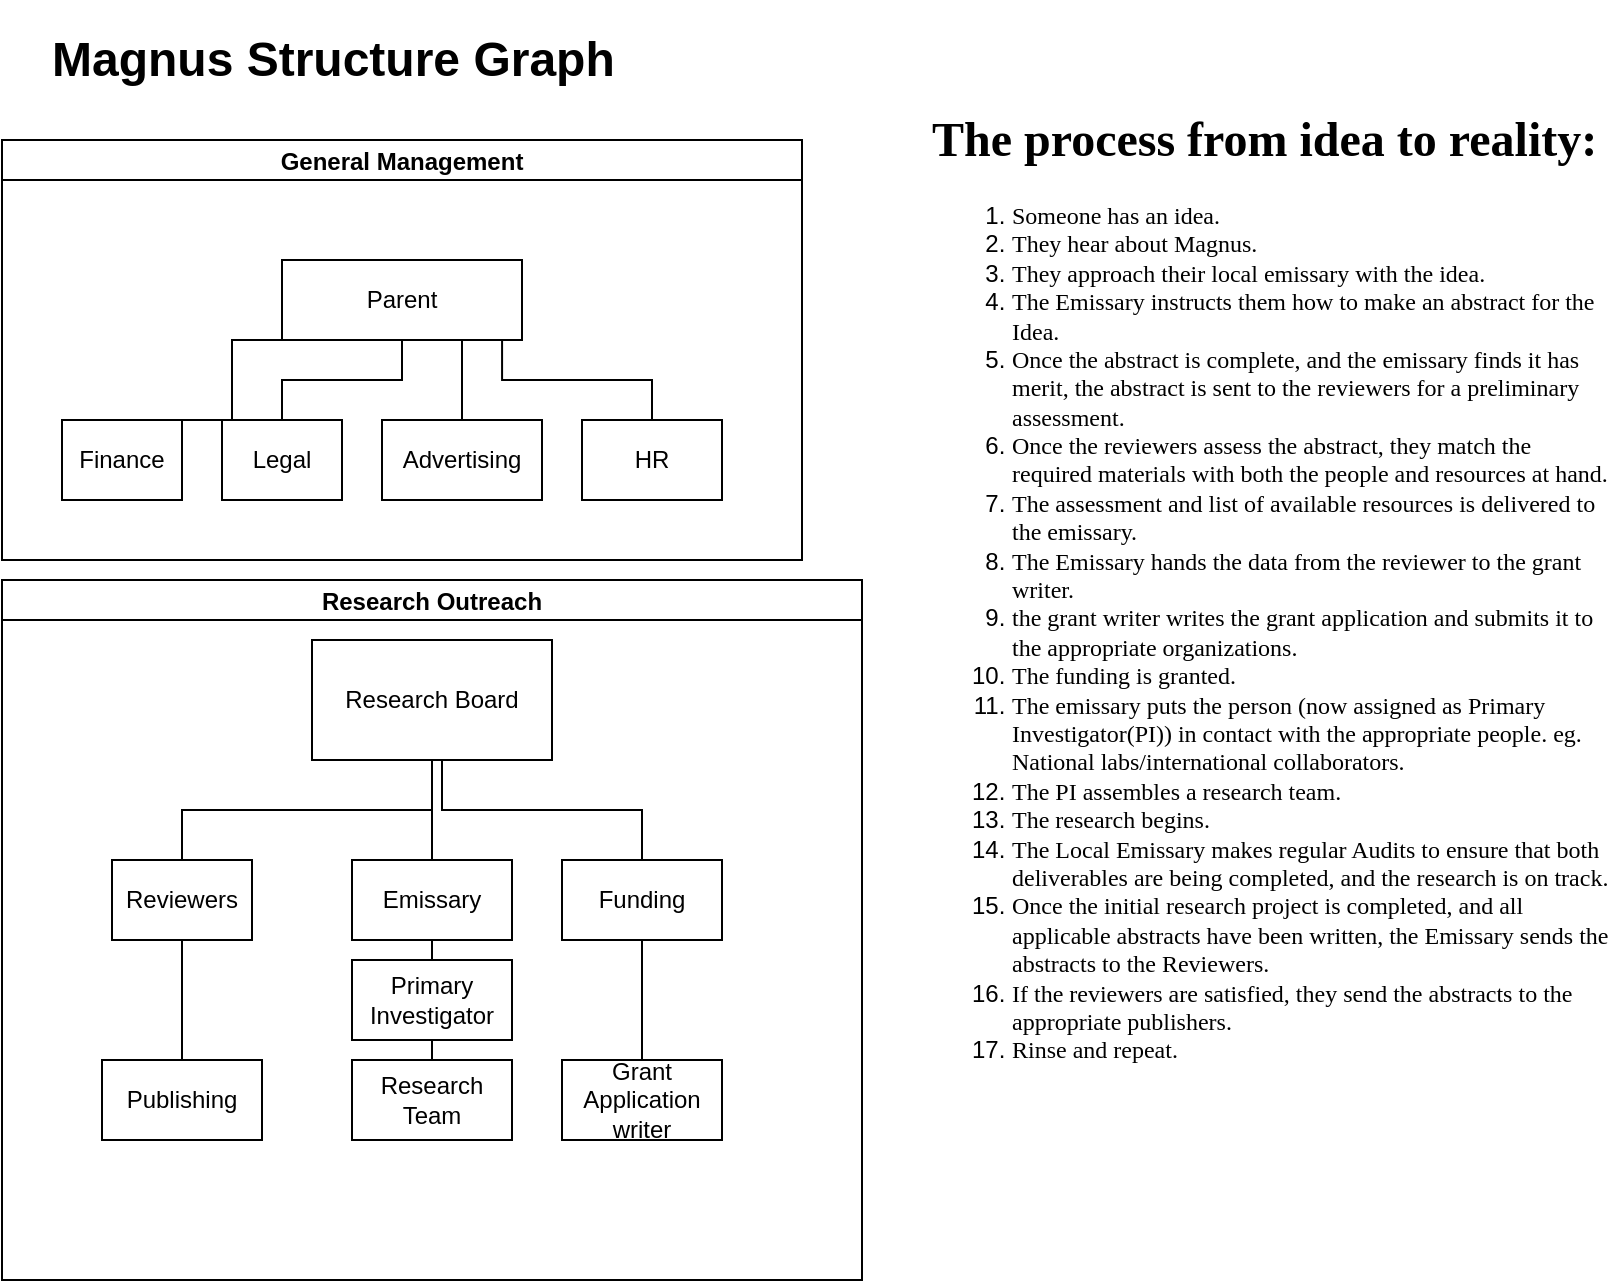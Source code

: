 <mxfile version="22.1.18" type="github">
  <diagram name="Page-1" id="ZD00cTLUzi691DpJYVTJ">
    <mxGraphModel dx="1050" dy="522" grid="1" gridSize="10" guides="1" tooltips="1" connect="1" arrows="1" fold="1" page="1" pageScale="1" pageWidth="850" pageHeight="1100" math="0" shadow="0">
      <root>
        <mxCell id="0" />
        <mxCell id="1" parent="0" />
        <mxCell id="soDfp3RJkLPu1pMC7LP1-41" value="&lt;h1&gt;&lt;span style=&quot;background-color: initial;&quot;&gt;Magnus Structure Graph&lt;/span&gt;&lt;br&gt;&lt;/h1&gt;" style="text;html=1;strokeColor=none;fillColor=none;spacing=5;spacingTop=-20;whiteSpace=wrap;overflow=hidden;rounded=0;" vertex="1" parent="1">
          <mxGeometry x="50" y="30" width="290" height="40" as="geometry" />
        </mxCell>
        <mxCell id="soDfp3RJkLPu1pMC7LP1-55" value="General Management" style="swimlane;startSize=20;horizontal=1;containerType=tree;" vertex="1" parent="1">
          <mxGeometry x="30" y="90" width="400" height="210" as="geometry" />
        </mxCell>
        <mxCell id="soDfp3RJkLPu1pMC7LP1-56" value="" style="edgeStyle=elbowEdgeStyle;elbow=vertical;sourcePerimeterSpacing=0;targetPerimeterSpacing=0;startArrow=none;endArrow=none;rounded=0;curved=0;" edge="1" parent="soDfp3RJkLPu1pMC7LP1-55" source="soDfp3RJkLPu1pMC7LP1-57" target="soDfp3RJkLPu1pMC7LP1-58">
          <mxGeometry relative="1" as="geometry" />
        </mxCell>
        <mxCell id="soDfp3RJkLPu1pMC7LP1-57" value="Parent" style="whiteSpace=wrap;html=1;treeFolding=1;treeMoving=1;newEdgeStyle={&quot;edgeStyle&quot;:&quot;elbowEdgeStyle&quot;,&quot;startArrow&quot;:&quot;none&quot;,&quot;endArrow&quot;:&quot;none&quot;};" vertex="1" parent="soDfp3RJkLPu1pMC7LP1-55">
          <mxGeometry x="140" y="60" width="120" height="40" as="geometry" />
        </mxCell>
        <mxCell id="soDfp3RJkLPu1pMC7LP1-58" value="Legal" style="whiteSpace=wrap;html=1;treeFolding=1;treeMoving=1;newEdgeStyle={&quot;edgeStyle&quot;:&quot;elbowEdgeStyle&quot;,&quot;startArrow&quot;:&quot;none&quot;,&quot;endArrow&quot;:&quot;none&quot;};" vertex="1" parent="soDfp3RJkLPu1pMC7LP1-55">
          <mxGeometry x="110" y="140" width="60" height="40" as="geometry" />
        </mxCell>
        <mxCell id="soDfp3RJkLPu1pMC7LP1-62" style="edgeStyle=elbowEdgeStyle;rounded=0;orthogonalLoop=1;jettySize=auto;html=1;startArrow=none;endArrow=none;exitX=0.5;exitY=0;exitDx=0;exitDy=0;entryX=0.25;entryY=1;entryDx=0;entryDy=0;" edge="1" parent="soDfp3RJkLPu1pMC7LP1-55" source="soDfp3RJkLPu1pMC7LP1-59" target="soDfp3RJkLPu1pMC7LP1-57">
          <mxGeometry relative="1" as="geometry" />
        </mxCell>
        <mxCell id="soDfp3RJkLPu1pMC7LP1-59" value="Finance" style="whiteSpace=wrap;html=1;treeFolding=1;treeMoving=1;newEdgeStyle={&quot;edgeStyle&quot;:&quot;elbowEdgeStyle&quot;,&quot;startArrow&quot;:&quot;none&quot;,&quot;endArrow&quot;:&quot;none&quot;};" vertex="1" parent="soDfp3RJkLPu1pMC7LP1-55">
          <mxGeometry x="30" y="140" width="60" height="40" as="geometry" />
        </mxCell>
        <mxCell id="soDfp3RJkLPu1pMC7LP1-63" style="edgeStyle=elbowEdgeStyle;rounded=0;orthogonalLoop=1;jettySize=auto;html=1;startArrow=none;endArrow=none;exitX=0.5;exitY=0;exitDx=0;exitDy=0;entryX=0.75;entryY=1;entryDx=0;entryDy=0;" edge="1" parent="soDfp3RJkLPu1pMC7LP1-55" source="soDfp3RJkLPu1pMC7LP1-60" target="soDfp3RJkLPu1pMC7LP1-57">
          <mxGeometry relative="1" as="geometry" />
        </mxCell>
        <mxCell id="soDfp3RJkLPu1pMC7LP1-60" value="Advertising" style="whiteSpace=wrap;html=1;treeFolding=1;treeMoving=1;newEdgeStyle={&quot;edgeStyle&quot;:&quot;elbowEdgeStyle&quot;,&quot;startArrow&quot;:&quot;none&quot;,&quot;endArrow&quot;:&quot;none&quot;};" vertex="1" parent="soDfp3RJkLPu1pMC7LP1-55">
          <mxGeometry x="190" y="140" width="80" height="40" as="geometry" />
        </mxCell>
        <mxCell id="soDfp3RJkLPu1pMC7LP1-64" style="edgeStyle=elbowEdgeStyle;rounded=0;orthogonalLoop=1;jettySize=auto;html=1;startArrow=none;endArrow=none;exitX=0.5;exitY=0;exitDx=0;exitDy=0;entryX=0.917;entryY=1;entryDx=0;entryDy=0;entryPerimeter=0;elbow=vertical;" edge="1" parent="soDfp3RJkLPu1pMC7LP1-55" source="soDfp3RJkLPu1pMC7LP1-61" target="soDfp3RJkLPu1pMC7LP1-57">
          <mxGeometry relative="1" as="geometry">
            <mxPoint x="260" y="120" as="targetPoint" />
            <Array as="points">
              <mxPoint x="280" y="120" />
            </Array>
          </mxGeometry>
        </mxCell>
        <mxCell id="soDfp3RJkLPu1pMC7LP1-61" value="HR" style="whiteSpace=wrap;html=1;treeFolding=1;treeMoving=1;newEdgeStyle={&quot;edgeStyle&quot;:&quot;elbowEdgeStyle&quot;,&quot;startArrow&quot;:&quot;none&quot;,&quot;endArrow&quot;:&quot;none&quot;};" vertex="1" parent="soDfp3RJkLPu1pMC7LP1-55">
          <mxGeometry x="290" y="140" width="70" height="40" as="geometry" />
        </mxCell>
        <mxCell id="soDfp3RJkLPu1pMC7LP1-65" value="Research Outreach" style="swimlane;startSize=20;horizontal=1;containerType=tree;newEdgeStyle={&quot;edgeStyle&quot;:&quot;elbowEdgeStyle&quot;,&quot;startArrow&quot;:&quot;none&quot;,&quot;endArrow&quot;:&quot;none&quot;};" vertex="1" parent="1">
          <mxGeometry x="30" y="310" width="430" height="350" as="geometry" />
        </mxCell>
        <mxCell id="soDfp3RJkLPu1pMC7LP1-66" value="" style="edgeStyle=elbowEdgeStyle;elbow=vertical;sourcePerimeterSpacing=0;targetPerimeterSpacing=0;startArrow=none;endArrow=none;rounded=0;curved=0;" edge="1" parent="soDfp3RJkLPu1pMC7LP1-65" source="soDfp3RJkLPu1pMC7LP1-68" target="soDfp3RJkLPu1pMC7LP1-69">
          <mxGeometry relative="1" as="geometry" />
        </mxCell>
        <mxCell id="soDfp3RJkLPu1pMC7LP1-67" value="" style="edgeStyle=elbowEdgeStyle;elbow=vertical;sourcePerimeterSpacing=0;targetPerimeterSpacing=0;startArrow=none;endArrow=none;rounded=0;curved=0;" edge="1" parent="soDfp3RJkLPu1pMC7LP1-65" source="soDfp3RJkLPu1pMC7LP1-68" target="soDfp3RJkLPu1pMC7LP1-70">
          <mxGeometry relative="1" as="geometry" />
        </mxCell>
        <UserObject label="Research Board" treeRoot="1" id="soDfp3RJkLPu1pMC7LP1-68">
          <mxCell style="whiteSpace=wrap;html=1;align=center;treeFolding=1;treeMoving=1;newEdgeStyle={&quot;edgeStyle&quot;:&quot;elbowEdgeStyle&quot;,&quot;startArrow&quot;:&quot;none&quot;,&quot;endArrow&quot;:&quot;none&quot;};" vertex="1" parent="soDfp3RJkLPu1pMC7LP1-65">
            <mxGeometry x="155" y="30" width="120" height="60" as="geometry" />
          </mxCell>
        </UserObject>
        <mxCell id="soDfp3RJkLPu1pMC7LP1-69" value="Reviewers" style="whiteSpace=wrap;html=1;align=center;verticalAlign=middle;treeFolding=1;treeMoving=1;newEdgeStyle={&quot;edgeStyle&quot;:&quot;elbowEdgeStyle&quot;,&quot;startArrow&quot;:&quot;none&quot;,&quot;endArrow&quot;:&quot;none&quot;};" vertex="1" parent="soDfp3RJkLPu1pMC7LP1-65">
          <mxGeometry x="55" y="140" width="70" height="40" as="geometry" />
        </mxCell>
        <mxCell id="soDfp3RJkLPu1pMC7LP1-70" value="Emissary" style="whiteSpace=wrap;html=1;align=center;verticalAlign=middle;treeFolding=1;treeMoving=1;newEdgeStyle={&quot;edgeStyle&quot;:&quot;elbowEdgeStyle&quot;,&quot;startArrow&quot;:&quot;none&quot;,&quot;endArrow&quot;:&quot;none&quot;};" vertex="1" parent="soDfp3RJkLPu1pMC7LP1-65">
          <mxGeometry x="175" y="140" width="80" height="40" as="geometry" />
        </mxCell>
        <mxCell id="soDfp3RJkLPu1pMC7LP1-71" value="Funding" style="whiteSpace=wrap;html=1;align=center;verticalAlign=middle;treeFolding=1;treeMoving=1;newEdgeStyle={&quot;edgeStyle&quot;:&quot;elbowEdgeStyle&quot;,&quot;startArrow&quot;:&quot;none&quot;,&quot;endArrow&quot;:&quot;none&quot;};" vertex="1" parent="soDfp3RJkLPu1pMC7LP1-65">
          <mxGeometry x="280" y="140" width="80" height="40" as="geometry" />
        </mxCell>
        <mxCell id="soDfp3RJkLPu1pMC7LP1-72" value="" style="edgeStyle=elbowEdgeStyle;elbow=vertical;sourcePerimeterSpacing=0;targetPerimeterSpacing=0;startArrow=none;endArrow=none;rounded=0;curved=0;" edge="1" target="soDfp3RJkLPu1pMC7LP1-71" parent="soDfp3RJkLPu1pMC7LP1-65">
          <mxGeometry relative="1" as="geometry">
            <mxPoint x="220" y="90" as="sourcePoint" />
          </mxGeometry>
        </mxCell>
        <mxCell id="soDfp3RJkLPu1pMC7LP1-79" style="edgeStyle=elbowEdgeStyle;rounded=0;orthogonalLoop=1;jettySize=auto;html=1;startArrow=none;endArrow=none;entryX=0.5;entryY=1;entryDx=0;entryDy=0;" edge="1" parent="soDfp3RJkLPu1pMC7LP1-65" source="soDfp3RJkLPu1pMC7LP1-73" target="soDfp3RJkLPu1pMC7LP1-70">
          <mxGeometry relative="1" as="geometry" />
        </mxCell>
        <mxCell id="soDfp3RJkLPu1pMC7LP1-73" value="Primary Investigator" style="whiteSpace=wrap;html=1;align=center;verticalAlign=middle;treeFolding=1;treeMoving=1;newEdgeStyle={&quot;edgeStyle&quot;:&quot;elbowEdgeStyle&quot;,&quot;startArrow&quot;:&quot;none&quot;,&quot;endArrow&quot;:&quot;none&quot;};" vertex="1" parent="soDfp3RJkLPu1pMC7LP1-65">
          <mxGeometry x="175" y="190" width="80" height="40" as="geometry" />
        </mxCell>
        <mxCell id="soDfp3RJkLPu1pMC7LP1-78" style="edgeStyle=elbowEdgeStyle;rounded=0;orthogonalLoop=1;jettySize=auto;html=1;startArrow=none;endArrow=none;entryX=0.5;entryY=1;entryDx=0;entryDy=0;" edge="1" parent="soDfp3RJkLPu1pMC7LP1-65" source="soDfp3RJkLPu1pMC7LP1-74" target="soDfp3RJkLPu1pMC7LP1-73">
          <mxGeometry relative="1" as="geometry" />
        </mxCell>
        <mxCell id="soDfp3RJkLPu1pMC7LP1-74" value="Research Team" style="whiteSpace=wrap;html=1;align=center;verticalAlign=middle;treeFolding=1;treeMoving=1;newEdgeStyle={&quot;edgeStyle&quot;:&quot;elbowEdgeStyle&quot;,&quot;startArrow&quot;:&quot;none&quot;,&quot;endArrow&quot;:&quot;none&quot;};" vertex="1" parent="soDfp3RJkLPu1pMC7LP1-65">
          <mxGeometry x="175" y="240" width="80" height="40" as="geometry" />
        </mxCell>
        <mxCell id="soDfp3RJkLPu1pMC7LP1-84" style="edgeStyle=elbowEdgeStyle;rounded=0;orthogonalLoop=1;jettySize=auto;html=1;startArrow=none;endArrow=none;entryX=0.5;entryY=1;entryDx=0;entryDy=0;" edge="1" parent="soDfp3RJkLPu1pMC7LP1-65" source="soDfp3RJkLPu1pMC7LP1-75" target="soDfp3RJkLPu1pMC7LP1-71">
          <mxGeometry relative="1" as="geometry" />
        </mxCell>
        <mxCell id="soDfp3RJkLPu1pMC7LP1-75" value="Grant Application writer" style="whiteSpace=wrap;html=1;align=center;verticalAlign=middle;treeFolding=1;treeMoving=1;newEdgeStyle={&quot;edgeStyle&quot;:&quot;elbowEdgeStyle&quot;,&quot;startArrow&quot;:&quot;none&quot;,&quot;endArrow&quot;:&quot;none&quot;};" vertex="1" parent="soDfp3RJkLPu1pMC7LP1-65">
          <mxGeometry x="280" y="240" width="80" height="40" as="geometry" />
        </mxCell>
        <mxCell id="soDfp3RJkLPu1pMC7LP1-87" style="edgeStyle=elbowEdgeStyle;rounded=0;orthogonalLoop=1;jettySize=auto;html=1;startArrow=none;endArrow=none;entryX=0.5;entryY=1;entryDx=0;entryDy=0;" edge="1" parent="soDfp3RJkLPu1pMC7LP1-65" source="soDfp3RJkLPu1pMC7LP1-77" target="soDfp3RJkLPu1pMC7LP1-69">
          <mxGeometry relative="1" as="geometry" />
        </mxCell>
        <mxCell id="soDfp3RJkLPu1pMC7LP1-77" value="Publishing" style="whiteSpace=wrap;html=1;align=center;verticalAlign=middle;treeFolding=1;treeMoving=1;newEdgeStyle={&quot;edgeStyle&quot;:&quot;elbowEdgeStyle&quot;,&quot;startArrow&quot;:&quot;none&quot;,&quot;endArrow&quot;:&quot;none&quot;};" vertex="1" parent="soDfp3RJkLPu1pMC7LP1-65">
          <mxGeometry x="50" y="240" width="80" height="40" as="geometry" />
        </mxCell>
        <mxCell id="soDfp3RJkLPu1pMC7LP1-90" value="&lt;h1&gt;&lt;font face=&quot;Times New Roman&quot;&gt;The process from idea to reality:&lt;/font&gt;&lt;/h1&gt;&lt;p&gt;&lt;/p&gt;&lt;ol&gt;&lt;li&gt;&lt;font face=&quot;Times New Roman&quot;&gt;Someone has an idea.&lt;/font&gt;&lt;/li&gt;&lt;li&gt;&lt;font face=&quot;Times New Roman&quot;&gt;They hear about Magnus.&lt;/font&gt;&lt;/li&gt;&lt;li&gt;&lt;font face=&quot;Times New Roman&quot;&gt;They approach their local emissary with the idea.&lt;/font&gt;&lt;/li&gt;&lt;li&gt;&lt;font face=&quot;Times New Roman&quot;&gt;The Emissary instructs them how to make an abstract for the Idea.&lt;/font&gt;&lt;/li&gt;&lt;li&gt;&lt;font face=&quot;Times New Roman&quot;&gt;Once the abstract is complete, and the emissary finds it has merit, the abstract is sent to the reviewers for a preliminary assessment.&lt;/font&gt;&lt;/li&gt;&lt;li&gt;&lt;font face=&quot;Times New Roman&quot;&gt;Once the reviewers assess the abstract, they match the required materials with both the people and resources at hand.&amp;nbsp;&lt;/font&gt;&lt;/li&gt;&lt;li&gt;&lt;font face=&quot;Times New Roman&quot;&gt;The assessment and list of available resources is delivered to the emissary.&lt;/font&gt;&lt;/li&gt;&lt;li&gt;&lt;font face=&quot;Times New Roman&quot;&gt;The Emissary hands the data from the reviewer to the grant writer.&lt;/font&gt;&lt;/li&gt;&lt;li&gt;&lt;font face=&quot;Times New Roman&quot;&gt;the grant writer writes the grant application and submits it to the appropriate organizations.&lt;/font&gt;&lt;/li&gt;&lt;li&gt;&lt;font face=&quot;Times New Roman&quot;&gt;The funding is granted.&lt;/font&gt;&lt;/li&gt;&lt;li&gt;&lt;font face=&quot;Times New Roman&quot;&gt;The emissary puts the person (now assigned as Primary Investigator(PI)) in contact with the appropriate people. eg. National labs/international collaborators.&lt;/font&gt;&lt;/li&gt;&lt;li&gt;&lt;font face=&quot;Times New Roman&quot;&gt;The PI assembles a research team.&lt;/font&gt;&lt;/li&gt;&lt;li&gt;&lt;font face=&quot;Times New Roman&quot;&gt;The research begins.&lt;/font&gt;&lt;/li&gt;&lt;li&gt;&lt;font face=&quot;Times New Roman&quot;&gt;The Local Emissary makes regular Audits to ensure that both deliverables are being completed, and the research is on track.&lt;/font&gt;&lt;/li&gt;&lt;li&gt;&lt;font face=&quot;Times New Roman&quot;&gt;Once the initial research project is completed, and all applicable abstracts have been written, the Emissary sends the abstracts to the Reviewers.&lt;/font&gt;&lt;/li&gt;&lt;li&gt;&lt;font face=&quot;Times New Roman&quot;&gt;If the reviewers are satisfied, they send the abstracts to the appropriate publishers.&lt;/font&gt;&lt;/li&gt;&lt;li&gt;&lt;font face=&quot;Times New Roman&quot;&gt;Rinse and repeat.&lt;/font&gt;&lt;/li&gt;&lt;/ol&gt;&lt;p&gt;&lt;/p&gt;" style="text;html=1;strokeColor=none;fillColor=none;spacing=5;spacingTop=-20;whiteSpace=wrap;overflow=hidden;rounded=0;" vertex="1" parent="1">
          <mxGeometry x="490" y="70" width="350" height="590" as="geometry" />
        </mxCell>
      </root>
    </mxGraphModel>
  </diagram>
</mxfile>
